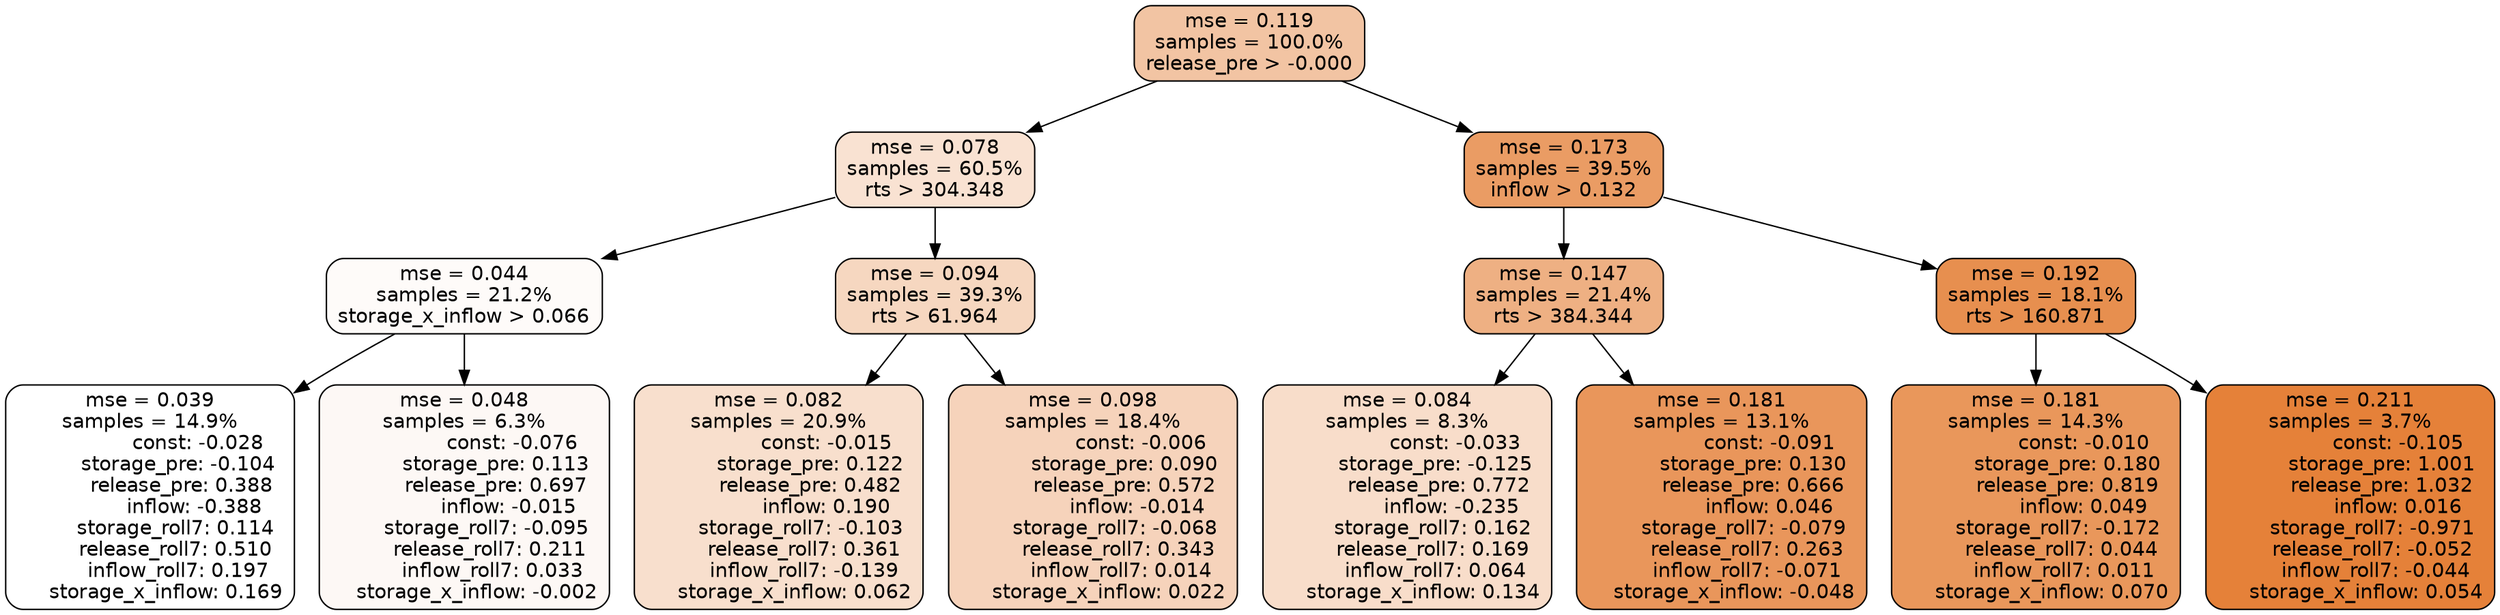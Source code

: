 digraph tree {
node [shape=rectangle, style="filled, rounded", color="black", fontname=helvetica] ;
edge [fontname=helvetica] ;
	"0" [label="mse = 0.119
samples = 100.0%
release_pre > -0.000", fillcolor="#f2c4a3"]
	"1" [label="mse = 0.078
samples = 60.5%
rts > 304.348", fillcolor="#f9e2d2"]
	"8" [label="mse = 0.173
samples = 39.5%
inflow > 0.132", fillcolor="#ea9c64"]
	"5" [label="mse = 0.044
samples = 21.2%
storage_x_inflow > 0.066", fillcolor="#fefbf9"]
	"2" [label="mse = 0.094
samples = 39.3%
rts > 61.964", fillcolor="#f6d7c0"]
	"9" [label="mse = 0.147
samples = 21.4%
rts > 384.344", fillcolor="#eeb083"]
	"12" [label="mse = 0.192
samples = 18.1%
rts > 160.871", fillcolor="#e78f4f"]
	"6" [label="mse = 0.039
samples = 14.9%
               const: -0.028
         storage_pre: -0.104
          release_pre: 0.388
              inflow: -0.388
        storage_roll7: 0.114
        release_roll7: 0.510
         inflow_roll7: 0.197
     storage_x_inflow: 0.169", fillcolor="#ffffff"]
	"7" [label="mse = 0.048
samples = 6.3%
               const: -0.076
          storage_pre: 0.113
          release_pre: 0.697
              inflow: -0.015
       storage_roll7: -0.095
        release_roll7: 0.211
         inflow_roll7: 0.033
    storage_x_inflow: -0.002", fillcolor="#fdf8f5"]
	"3" [label="mse = 0.082
samples = 20.9%
               const: -0.015
          storage_pre: 0.122
          release_pre: 0.482
               inflow: 0.190
       storage_roll7: -0.103
        release_roll7: 0.361
        inflow_roll7: -0.139
     storage_x_inflow: 0.062", fillcolor="#f8dfcd"]
	"4" [label="mse = 0.098
samples = 18.4%
               const: -0.006
          storage_pre: 0.090
          release_pre: 0.572
              inflow: -0.014
       storage_roll7: -0.068
        release_roll7: 0.343
         inflow_roll7: 0.014
     storage_x_inflow: 0.022", fillcolor="#f6d3bb"]
	"11" [label="mse = 0.084
samples = 8.3%
               const: -0.033
         storage_pre: -0.125
          release_pre: 0.772
              inflow: -0.235
        storage_roll7: 0.162
        release_roll7: 0.169
         inflow_roll7: 0.064
     storage_x_inflow: 0.134", fillcolor="#f8ddca"]
	"10" [label="mse = 0.181
samples = 13.1%
               const: -0.091
          storage_pre: 0.130
          release_pre: 0.666
               inflow: 0.046
       storage_roll7: -0.079
        release_roll7: 0.263
        inflow_roll7: -0.071
    storage_x_inflow: -0.048", fillcolor="#e9965b"]
	"13" [label="mse = 0.181
samples = 14.3%
               const: -0.010
          storage_pre: 0.180
          release_pre: 0.819
               inflow: 0.049
       storage_roll7: -0.172
        release_roll7: 0.044
         inflow_roll7: 0.011
     storage_x_inflow: 0.070", fillcolor="#e9975b"]
	"14" [label="mse = 0.211
samples = 3.7%
               const: -0.105
          storage_pre: 1.001
          release_pre: 1.032
               inflow: 0.016
       storage_roll7: -0.971
       release_roll7: -0.052
        inflow_roll7: -0.044
     storage_x_inflow: 0.054", fillcolor="#e58139"]

	"0" -> "1"
	"0" -> "8"
	"1" -> "2"
	"1" -> "5"
	"8" -> "9"
	"8" -> "12"
	"5" -> "6"
	"5" -> "7"
	"2" -> "3"
	"2" -> "4"
	"9" -> "10"
	"9" -> "11"
	"12" -> "13"
	"12" -> "14"
}